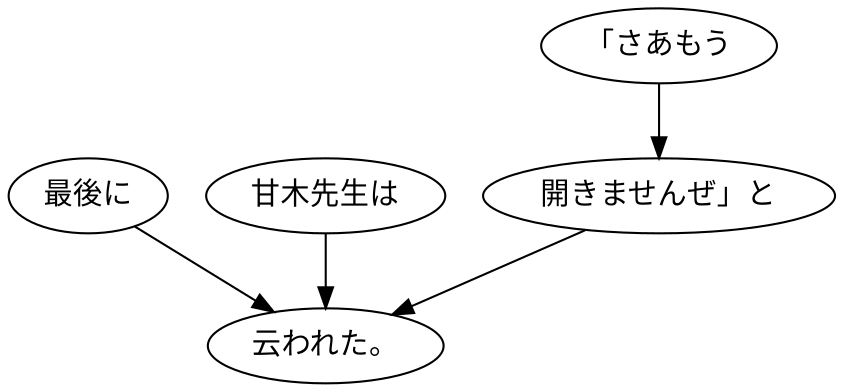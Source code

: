 digraph graph5429 {
	node0 [label="最後に"];
	node1 [label="甘木先生は"];
	node2 [label="「さあもう"];
	node3 [label="開きませんぜ」と"];
	node4 [label="云われた。"];
	node0 -> node4;
	node1 -> node4;
	node2 -> node3;
	node3 -> node4;
}
